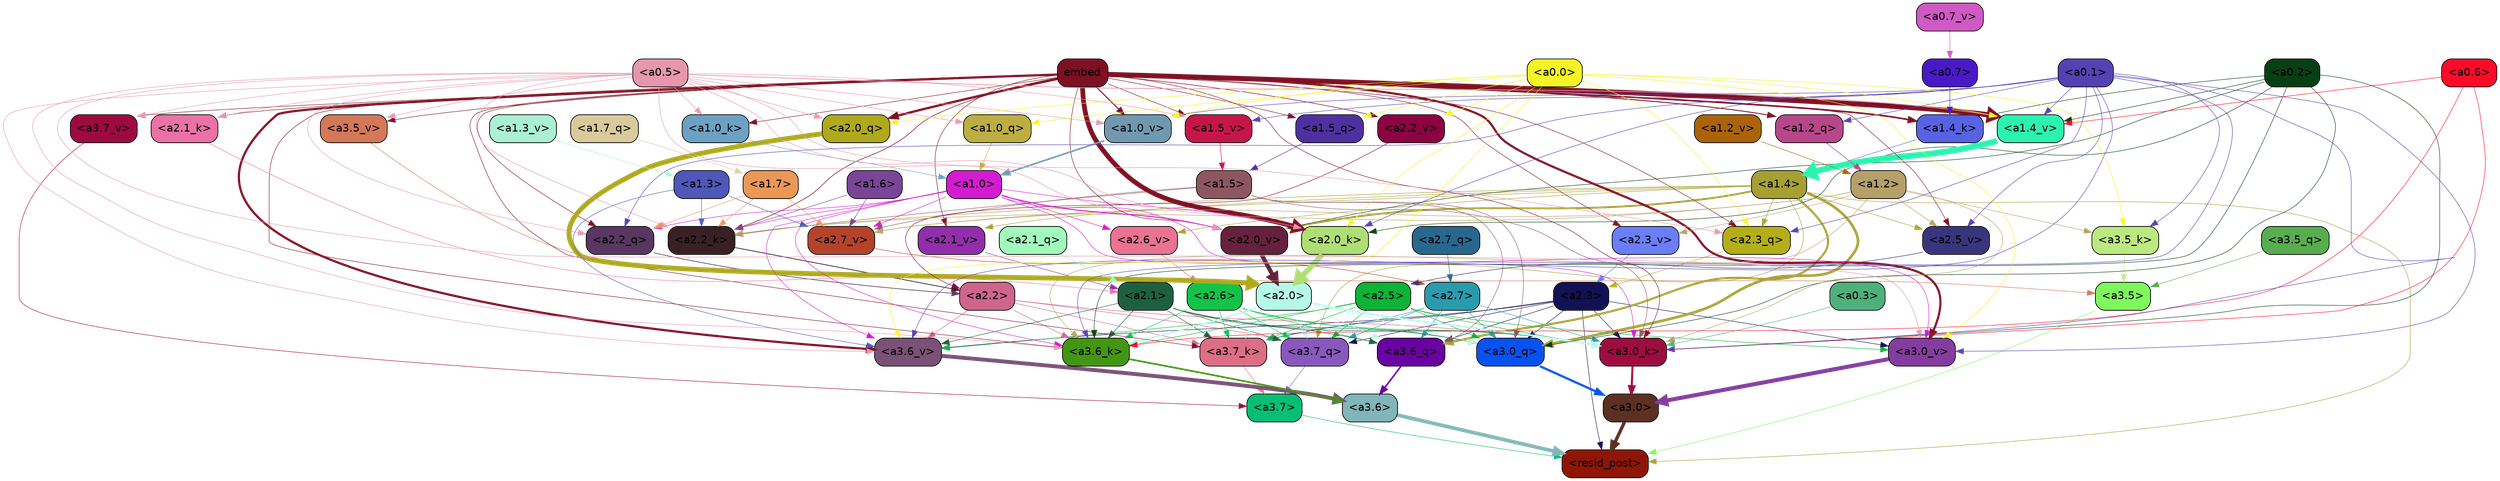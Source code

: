 strict digraph "" {
	graph [bgcolor=transparent,
		layout=dot,
		overlap=false,
		splines=true
	];
	"<a3.7>"	[color=black,
		fillcolor="#07be74",
		fontname=Helvetica,
		shape=box,
		style="filled, rounded"];
	"<resid_post>"	[color=black,
		fillcolor="#8f1606",
		fontname=Helvetica,
		shape=box,
		style="filled, rounded"];
	"<a3.7>" -> "<resid_post>"	[color="#07be74",
		penwidth=0.6];
	"<a3.6>"	[color=black,
		fillcolor="#82b5b8",
		fontname=Helvetica,
		shape=box,
		style="filled, rounded"];
	"<a3.6>" -> "<resid_post>"	[color="#82b5b8",
		penwidth=4.646730065345764];
	"<a3.5>"	[color=black,
		fillcolor="#7ef85c",
		fontname=Helvetica,
		shape=box,
		style="filled, rounded"];
	"<a3.5>" -> "<resid_post>"	[color="#7ef85c",
		penwidth=0.6];
	"<a3.0>"	[color=black,
		fillcolor="#5c3022",
		fontname=Helvetica,
		shape=box,
		style="filled, rounded"];
	"<a3.0>" -> "<resid_post>"	[color="#5c3022",
		penwidth=4.323132634162903];
	"<a2.3>"	[color=black,
		fillcolor="#121153",
		fontname=Helvetica,
		shape=box,
		style="filled, rounded"];
	"<a2.3>" -> "<resid_post>"	[color="#121153",
		penwidth=0.6];
	"<a3.7_q>"	[color=black,
		fillcolor="#8958bd",
		fontname=Helvetica,
		shape=box,
		style="filled, rounded"];
	"<a2.3>" -> "<a3.7_q>"	[color="#121153",
		penwidth=0.6];
	"<a3.6_q>"	[color=black,
		fillcolor="#6a02a3",
		fontname=Helvetica,
		shape=box,
		style="filled, rounded"];
	"<a2.3>" -> "<a3.6_q>"	[color="#121153",
		penwidth=0.6];
	"<a3.0_q>"	[color=black,
		fillcolor="#0752f0",
		fontname=Helvetica,
		shape=box,
		style="filled, rounded"];
	"<a2.3>" -> "<a3.0_q>"	[color="#121153",
		penwidth=0.6];
	"<a3.7_k>"	[color=black,
		fillcolor="#dd6e86",
		fontname=Helvetica,
		shape=box,
		style="filled, rounded"];
	"<a2.3>" -> "<a3.7_k>"	[color="#121153",
		penwidth=0.6];
	"<a3.0_k>"	[color=black,
		fillcolor="#9d0d3f",
		fontname=Helvetica,
		shape=box,
		style="filled, rounded"];
	"<a2.3>" -> "<a3.0_k>"	[color="#121153",
		penwidth=0.6];
	"<a3.6_v>"	[color=black,
		fillcolor="#7a5177",
		fontname=Helvetica,
		shape=box,
		style="filled, rounded"];
	"<a2.3>" -> "<a3.6_v>"	[color="#121153",
		penwidth=0.6];
	"<a3.0_v>"	[color=black,
		fillcolor="#843d9f",
		fontname=Helvetica,
		shape=box,
		style="filled, rounded"];
	"<a2.3>" -> "<a3.0_v>"	[color="#121153",
		penwidth=0.6];
	"<a1.4>"	[color=black,
		fillcolor="#a6a033",
		fontname=Helvetica,
		shape=box,
		style="filled, rounded"];
	"<a1.4>" -> "<resid_post>"	[color="#a6a033",
		penwidth=0.6];
	"<a1.4>" -> "<a3.7_q>"	[color="#a6a033",
		penwidth=0.6];
	"<a1.4>" -> "<a3.6_q>"	[color="#a6a033",
		penwidth=2.700703263282776];
	"<a1.4>" -> "<a3.0_q>"	[color="#a6a033",
		penwidth=3.34255850315094];
	"<a2.3_q>"	[color=black,
		fillcolor="#b4ae19",
		fontname=Helvetica,
		shape=box,
		style="filled, rounded"];
	"<a1.4>" -> "<a2.3_q>"	[color="#a6a033",
		penwidth=0.6];
	"<a2.2_k>"	[color=black,
		fillcolor="#392026",
		fontname=Helvetica,
		shape=box,
		style="filled, rounded"];
	"<a1.4>" -> "<a2.2_k>"	[color="#a6a033",
		penwidth=0.6];
	"<a2.7_v>"	[color=black,
		fillcolor="#b4432a",
		fontname=Helvetica,
		shape=box,
		style="filled, rounded"];
	"<a1.4>" -> "<a2.7_v>"	[color="#a6a033",
		penwidth=0.6];
	"<a2.6_v>"	[color=black,
		fillcolor="#ea7293",
		fontname=Helvetica,
		shape=box,
		style="filled, rounded"];
	"<a1.4>" -> "<a2.6_v>"	[color="#a6a033",
		penwidth=0.6];
	"<a2.5_v>"	[color=black,
		fillcolor="#39357d",
		fontname=Helvetica,
		shape=box,
		style="filled, rounded"];
	"<a1.4>" -> "<a2.5_v>"	[color="#a6a033",
		penwidth=0.6];
	"<a2.1_v>"	[color=black,
		fillcolor="#922eab",
		fontname=Helvetica,
		shape=box,
		style="filled, rounded"];
	"<a1.4>" -> "<a2.1_v>"	[color="#a6a033",
		penwidth=0.6];
	"<a2.0_v>"	[color=black,
		fillcolor="#65213e",
		fontname=Helvetica,
		shape=box,
		style="filled, rounded"];
	"<a1.4>" -> "<a2.0_v>"	[color="#a6a033",
		penwidth=2.387977123260498];
	"<a3.7_q>" -> "<a3.7>"	[color="#8958bd",
		penwidth=0.6];
	"<a3.6_q>" -> "<a3.6>"	[color="#6a02a3",
		penwidth=2.03758105635643];
	"<a3.5_q>"	[color=black,
		fillcolor="#58ad4e",
		fontname=Helvetica,
		shape=box,
		style="filled, rounded"];
	"<a3.5_q>" -> "<a3.5>"	[color="#58ad4e",
		penwidth=0.6];
	"<a3.0_q>" -> "<a3.0>"	[color="#0752f0",
		penwidth=2.8638100624084473];
	"<a3.7_k>" -> "<a3.7>"	[color="#dd6e86",
		penwidth=0.6];
	"<a3.6_k>"	[color=black,
		fillcolor="#439612",
		fontname=Helvetica,
		shape=box,
		style="filled, rounded"];
	"<a3.6_k>" -> "<a3.6>"	[color="#439612",
		penwidth=2.174198240041733];
	"<a3.5_k>"	[color=black,
		fillcolor="#bbe980",
		fontname=Helvetica,
		shape=box,
		style="filled, rounded"];
	"<a3.5_k>" -> "<a3.5>"	[color="#bbe980",
		penwidth=0.6];
	"<a3.0_k>" -> "<a3.0>"	[color="#9d0d3f",
		penwidth=2.6274144649505615];
	"<a3.7_v>"	[color=black,
		fillcolor="#9e0a40",
		fontname=Helvetica,
		shape=box,
		style="filled, rounded"];
	"<a3.7_v>" -> "<a3.7>"	[color="#9e0a40",
		penwidth=0.6];
	"<a3.6_v>" -> "<a3.6>"	[color="#7a5177",
		penwidth=5.002329230308533];
	"<a3.5_v>"	[color=black,
		fillcolor="#d5785a",
		fontname=Helvetica,
		shape=box,
		style="filled, rounded"];
	"<a3.5_v>" -> "<a3.5>"	[color="#d5785a",
		penwidth=0.6];
	"<a3.0_v>" -> "<a3.0>"	[color="#843d9f",
		penwidth=5.188832879066467];
	"<a2.7>"	[color=black,
		fillcolor="#2a9bac",
		fontname=Helvetica,
		shape=box,
		style="filled, rounded"];
	"<a2.7>" -> "<a3.7_q>"	[color="#2a9bac",
		penwidth=0.6];
	"<a2.7>" -> "<a3.6_q>"	[color="#2a9bac",
		penwidth=0.6];
	"<a2.7>" -> "<a3.0_q>"	[color="#2a9bac",
		penwidth=0.6];
	"<a2.7>" -> "<a3.7_k>"	[color="#2a9bac",
		penwidth=0.6];
	"<a2.7>" -> "<a3.0_k>"	[color="#2a9bac",
		penwidth=0.6];
	"<a2.6>"	[color=black,
		fillcolor="#13c34a",
		fontname=Helvetica,
		shape=box,
		style="filled, rounded"];
	"<a2.6>" -> "<a3.7_q>"	[color="#13c34a",
		penwidth=0.6];
	"<a2.6>" -> "<a3.6_q>"	[color="#13c34a",
		penwidth=0.6];
	"<a2.6>" -> "<a3.0_q>"	[color="#13c34a",
		penwidth=0.6];
	"<a2.6>" -> "<a3.7_k>"	[color="#13c34a",
		penwidth=0.6];
	"<a2.6>" -> "<a3.6_k>"	[color="#13c34a",
		penwidth=0.6];
	"<a2.6>" -> "<a3.0_k>"	[color="#13c34a",
		penwidth=0.6];
	"<a2.5>"	[color=black,
		fillcolor="#0cb336",
		fontname=Helvetica,
		shape=box,
		style="filled, rounded"];
	"<a2.5>" -> "<a3.7_q>"	[color="#0cb336",
		penwidth=0.6];
	"<a2.5>" -> "<a3.0_q>"	[color="#0cb336",
		penwidth=0.6];
	"<a2.5>" -> "<a3.7_k>"	[color="#0cb336",
		penwidth=0.6];
	"<a2.5>" -> "<a3.6_k>"	[color="#0cb336",
		penwidth=0.6];
	"<a2.5>" -> "<a3.0_k>"	[color="#0cb336",
		penwidth=0.6];
	"<a2.5>" -> "<a3.6_v>"	[color="#0cb336",
		penwidth=0.6];
	"<a2.5>" -> "<a3.0_v>"	[color="#0cb336",
		penwidth=0.6];
	"<a2.2>"	[color=black,
		fillcolor="#cf658b",
		fontname=Helvetica,
		shape=box,
		style="filled, rounded"];
	"<a2.2>" -> "<a3.7_q>"	[color="#cf658b",
		penwidth=0.6];
	"<a2.2>" -> "<a3.7_k>"	[color="#cf658b",
		penwidth=0.6];
	"<a2.2>" -> "<a3.6_k>"	[color="#cf658b",
		penwidth=0.6];
	"<a2.2>" -> "<a3.0_k>"	[color="#cf658b",
		penwidth=0.6];
	"<a2.2>" -> "<a3.6_v>"	[color="#cf658b",
		penwidth=0.6];
	"<a2.1>"	[color=black,
		fillcolor="#1d6040",
		fontname=Helvetica,
		shape=box,
		style="filled, rounded"];
	"<a2.1>" -> "<a3.7_q>"	[color="#1d6040",
		penwidth=0.6];
	"<a2.1>" -> "<a3.6_q>"	[color="#1d6040",
		penwidth=0.6];
	"<a2.1>" -> "<a3.0_q>"	[color="#1d6040",
		penwidth=0.6];
	"<a2.1>" -> "<a3.7_k>"	[color="#1d6040",
		penwidth=0.6];
	"<a2.1>" -> "<a3.6_k>"	[color="#1d6040",
		penwidth=0.6];
	"<a2.1>" -> "<a3.0_k>"	[color="#1d6040",
		penwidth=0.6];
	"<a2.1>" -> "<a3.6_v>"	[color="#1d6040",
		penwidth=0.6];
	"<a2.0>"	[color=black,
		fillcolor="#b6f8e7",
		fontname=Helvetica,
		shape=box,
		style="filled, rounded"];
	"<a2.0>" -> "<a3.7_q>"	[color="#b6f8e7",
		penwidth=0.6];
	"<a2.0>" -> "<a3.6_q>"	[color="#b6f8e7",
		penwidth=0.6];
	"<a2.0>" -> "<a3.0_q>"	[color="#b6f8e7",
		penwidth=0.6];
	"<a2.0>" -> "<a3.7_k>"	[color="#b6f8e7",
		penwidth=0.6];
	"<a2.0>" -> "<a3.6_k>"	[color="#b6f8e7",
		penwidth=1.6454488784074783];
	"<a2.0>" -> "<a3.0_k>"	[color="#b6f8e7",
		penwidth=2.2218968719244003];
	"<a1.5>"	[color=black,
		fillcolor="#8e5760",
		fontname=Helvetica,
		shape=box,
		style="filled, rounded"];
	"<a1.5>" -> "<a3.6_q>"	[color="#8e5760",
		penwidth=0.6];
	"<a1.5>" -> "<a3.0_q>"	[color="#8e5760",
		penwidth=0.6];
	"<a1.5>" -> "<a3.0_k>"	[color="#8e5760",
		penwidth=0.6];
	"<a1.5>" -> "<a2.2_k>"	[color="#8e5760",
		penwidth=0.6];
	"<a1.5>" -> "<a2.7_v>"	[color="#8e5760",
		penwidth=0.6];
	"<a0.2>"	[color=black,
		fillcolor="#093f14",
		fontname=Helvetica,
		shape=box,
		style="filled, rounded"];
	"<a0.2>" -> "<a3.0_q>"	[color="#093f14",
		penwidth=0.6];
	"<a0.2>" -> "<a3.6_k>"	[color="#093f14",
		penwidth=0.6];
	"<a0.2>" -> "<a3.0_k>"	[color="#093f14",
		penwidth=0.6];
	"<a2.0_k>"	[color=black,
		fillcolor="#afdf74",
		fontname=Helvetica,
		shape=box,
		style="filled, rounded"];
	"<a0.2>" -> "<a2.0_k>"	[color="#093f14",
		penwidth=0.6];
	"<a0.2>" -> "<a2.0_v>"	[color="#093f14",
		penwidth=0.6];
	"<a1.4_k>"	[color=black,
		fillcolor="#5863e3",
		fontname=Helvetica,
		shape=box,
		style="filled, rounded"];
	"<a0.2>" -> "<a1.4_k>"	[color="#093f14",
		penwidth=0.6];
	"<a1.4_v>"	[color=black,
		fillcolor="#2bf3af",
		fontname=Helvetica,
		shape=box,
		style="filled, rounded"];
	"<a0.2>" -> "<a1.4_v>"	[color="#093f14",
		penwidth=0.6];
	embed	[color=black,
		fillcolor="#7f1023",
		fontname=Helvetica,
		shape=box,
		style="filled, rounded"];
	embed -> "<a3.7_k>"	[color="#7f1023",
		penwidth=0.6];
	embed -> "<a3.6_k>"	[color="#7f1023",
		penwidth=0.6];
	embed -> "<a3.0_k>"	[color="#7f1023",
		penwidth=0.6];
	embed -> "<a3.7_v>"	[color="#7f1023",
		penwidth=0.6];
	embed -> "<a3.6_v>"	[color="#7f1023",
		penwidth=2.8301228284835815];
	embed -> "<a3.5_v>"	[color="#7f1023",
		penwidth=0.6];
	embed -> "<a3.0_v>"	[color="#7f1023",
		penwidth=2.7660785913467407];
	embed -> "<a2.3_q>"	[color="#7f1023",
		penwidth=0.6];
	"<a2.2_q>"	[color=black,
		fillcolor="#5a3761",
		fontname=Helvetica,
		shape=box,
		style="filled, rounded"];
	embed -> "<a2.2_q>"	[color="#7f1023",
		penwidth=0.6];
	"<a2.0_q>"	[color=black,
		fillcolor="#aea91d",
		fontname=Helvetica,
		shape=box,
		style="filled, rounded"];
	embed -> "<a2.0_q>"	[color="#7f1023",
		penwidth=2.918822765350342];
	embed -> "<a2.2_k>"	[color="#7f1023",
		penwidth=0.7099294662475586];
	"<a2.1_k>"	[color=black,
		fillcolor="#ea72a7",
		fontname=Helvetica,
		shape=box,
		style="filled, rounded"];
	embed -> "<a2.1_k>"	[color="#7f1023",
		penwidth=0.6];
	embed -> "<a2.0_k>"	[color="#7f1023",
		penwidth=6.075345039367676];
	embed -> "<a2.5_v>"	[color="#7f1023",
		penwidth=0.6];
	"<a2.3_v>"	[color=black,
		fillcolor="#697ef8",
		fontname=Helvetica,
		shape=box,
		style="filled, rounded"];
	embed -> "<a2.3_v>"	[color="#7f1023",
		penwidth=0.6];
	"<a2.2_v>"	[color=black,
		fillcolor="#8d0342",
		fontname=Helvetica,
		shape=box,
		style="filled, rounded"];
	embed -> "<a2.2_v>"	[color="#7f1023",
		penwidth=0.6909599304199219];
	embed -> "<a2.1_v>"	[color="#7f1023",
		penwidth=0.6];
	embed -> "<a2.0_v>"	[color="#7f1023",
		penwidth=0.6];
	"<a1.5_q>"	[color=black,
		fillcolor="#4e31a0",
		fontname=Helvetica,
		shape=box,
		style="filled, rounded"];
	embed -> "<a1.5_q>"	[color="#7f1023",
		penwidth=0.6];
	"<a1.2_q>"	[color=black,
		fillcolor="#b7478a",
		fontname=Helvetica,
		shape=box,
		style="filled, rounded"];
	embed -> "<a1.2_q>"	[color="#7f1023",
		penwidth=1.1075286865234375];
	embed -> "<a1.4_k>"	[color="#7f1023",
		penwidth=2.043105125427246];
	"<a1.0_k>"	[color=black,
		fillcolor="#6da1c4",
		fontname=Helvetica,
		shape=box,
		style="filled, rounded"];
	embed -> "<a1.0_k>"	[color="#7f1023",
		penwidth=0.6];
	"<a1.5_v>"	[color=black,
		fillcolor="#c61649",
		fontname=Helvetica,
		shape=box,
		style="filled, rounded"];
	embed -> "<a1.5_v>"	[color="#7f1023",
		penwidth=0.6];
	embed -> "<a1.4_v>"	[color="#7f1023",
		penwidth=6.46385931968689];
	"<a1.0_v>"	[color=black,
		fillcolor="#7099b0",
		fontname=Helvetica,
		shape=box,
		style="filled, rounded"];
	embed -> "<a1.0_v>"	[color="#7f1023",
		penwidth=1.273291826248169];
	"<a1.2>"	[color=black,
		fillcolor="#b6a069",
		fontname=Helvetica,
		shape=box,
		style="filled, rounded"];
	"<a1.2>" -> "<a3.6_k>"	[color="#b6a069",
		penwidth=0.6];
	"<a1.2>" -> "<a3.5_k>"	[color="#b6a069",
		penwidth=0.6];
	"<a1.2>" -> "<a3.0_k>"	[color="#b6a069",
		penwidth=0.6];
	"<a1.2>" -> "<a2.2_k>"	[color="#b6a069",
		penwidth=0.6];
	"<a1.2>" -> "<a2.7_v>"	[color="#b6a069",
		penwidth=0.6];
	"<a1.2>" -> "<a2.5_v>"	[color="#b6a069",
		penwidth=0.6];
	"<a1.2>" -> "<a2.3_v>"	[color="#b6a069",
		penwidth=0.6];
	"<a1.0>"	[color=black,
		fillcolor="#d51bd2",
		fontname=Helvetica,
		shape=box,
		style="filled, rounded"];
	"<a1.0>" -> "<a3.6_k>"	[color="#d51bd2",
		penwidth=0.6];
	"<a1.0>" -> "<a3.0_k>"	[color="#d51bd2",
		penwidth=0.6];
	"<a1.0>" -> "<a3.6_v>"	[color="#d51bd2",
		penwidth=0.6];
	"<a1.0>" -> "<a3.0_v>"	[color="#d51bd2",
		penwidth=0.6];
	"<a1.0>" -> "<a2.2_q>"	[color="#d51bd2",
		penwidth=0.6];
	"<a1.0>" -> "<a2.2_k>"	[color="#d51bd2",
		penwidth=0.6];
	"<a1.0>" -> "<a2.0_k>"	[color="#d51bd2",
		penwidth=0.6];
	"<a1.0>" -> "<a2.7_v>"	[color="#d51bd2",
		penwidth=0.6];
	"<a1.0>" -> "<a2.6_v>"	[color="#d51bd2",
		penwidth=0.6];
	"<a1.0>" -> "<a2.0_v>"	[color="#d51bd2",
		penwidth=1.2435333728790283];
	"<a0.6>"	[color=black,
		fillcolor="#ff0b29",
		fontname=Helvetica,
		shape=box,
		style="filled, rounded"];
	"<a0.6>" -> "<a3.6_k>"	[color="#ff0b29",
		penwidth=0.6];
	"<a0.6>" -> "<a3.0_k>"	[color="#ff0b29",
		penwidth=0.6];
	"<a0.6>" -> "<a1.4_v>"	[color="#ff0b29",
		penwidth=0.6];
	"<a0.5>"	[color=black,
		fillcolor="#e697ac",
		fontname=Helvetica,
		shape=box,
		style="filled, rounded"];
	"<a0.5>" -> "<a3.6_k>"	[color="#e697ac",
		penwidth=0.6];
	"<a0.5>" -> "<a3.7_v>"	[color="#e697ac",
		penwidth=0.6];
	"<a0.5>" -> "<a3.6_v>"	[color="#e697ac",
		penwidth=0.6];
	"<a0.5>" -> "<a3.5_v>"	[color="#e697ac",
		penwidth=0.6];
	"<a0.5>" -> "<a3.0_v>"	[color="#e697ac",
		penwidth=0.6124261617660522];
	"<a0.5>" -> "<a2.3_q>"	[color="#e697ac",
		penwidth=0.6];
	"<a0.5>" -> "<a2.2_q>"	[color="#e697ac",
		penwidth=0.6];
	"<a0.5>" -> "<a2.0_q>"	[color="#e697ac",
		penwidth=0.6];
	"<a0.5>" -> "<a2.2_k>"	[color="#e697ac",
		penwidth=0.6];
	"<a0.5>" -> "<a2.1_k>"	[color="#e697ac",
		penwidth=0.6];
	"<a0.5>" -> "<a2.0_k>"	[color="#e697ac",
		penwidth=0.6112704277038574];
	"<a0.5>" -> "<a2.0_v>"	[color="#e697ac",
		penwidth=0.6];
	"<a1.0_q>"	[color=black,
		fillcolor="#bcae43",
		fontname=Helvetica,
		shape=box,
		style="filled, rounded"];
	"<a0.5>" -> "<a1.0_q>"	[color="#e697ac",
		penwidth=0.6];
	"<a0.5>" -> "<a1.0_k>"	[color="#e697ac",
		penwidth=0.6];
	"<a0.5>" -> "<a1.5_v>"	[color="#e697ac",
		penwidth=0.6];
	"<a0.5>" -> "<a1.4_v>"	[color="#e697ac",
		penwidth=0.9145197868347168];
	"<a0.5>" -> "<a1.0_v>"	[color="#e697ac",
		penwidth=0.6];
	"<a0.1>"	[color=black,
		fillcolor="#5441b4",
		fontname=Helvetica,
		shape=box,
		style="filled, rounded"];
	"<a0.1>" -> "<a3.6_k>"	[color="#5441b4",
		penwidth=0.6];
	"<a0.1>" -> "<a3.5_k>"	[color="#5441b4",
		penwidth=0.6];
	"<a0.1>" -> "<a3.0_k>"	[color="#5441b4",
		penwidth=0.6];
	"<a0.1>" -> "<a3.6_v>"	[color="#5441b4",
		penwidth=0.6];
	"<a0.1>" -> "<a3.0_v>"	[color="#5441b4",
		penwidth=0.6];
	"<a0.1>" -> "<a2.3_q>"	[color="#5441b4",
		penwidth=0.6];
	"<a0.1>" -> "<a2.2_q>"	[color="#5441b4",
		penwidth=0.6];
	"<a0.1>" -> "<a2.0_k>"	[color="#5441b4",
		penwidth=0.6];
	"<a0.1>" -> "<a2.5_v>"	[color="#5441b4",
		penwidth=0.6];
	"<a0.1>" -> "<a1.2_q>"	[color="#5441b4",
		penwidth=0.6];
	"<a0.1>" -> "<a1.5_v>"	[color="#5441b4",
		penwidth=0.6];
	"<a0.1>" -> "<a1.4_v>"	[color="#5441b4",
		penwidth=0.6];
	"<a0.1>" -> "<a1.0_v>"	[color="#5441b4",
		penwidth=0.6];
	"<a0.0>"	[color=black,
		fillcolor="#f4f326",
		fontname=Helvetica,
		shape=box,
		style="filled, rounded"];
	"<a0.0>" -> "<a3.5_k>"	[color="#f4f326",
		penwidth=0.6];
	"<a0.0>" -> "<a3.6_v>"	[color="#f4f326",
		penwidth=0.6];
	"<a0.0>" -> "<a3.0_v>"	[color="#f4f326",
		penwidth=0.6];
	"<a0.0>" -> "<a2.3_q>"	[color="#f4f326",
		penwidth=0.6];
	"<a0.0>" -> "<a2.0_q>"	[color="#f4f326",
		penwidth=0.6];
	"<a0.0>" -> "<a2.0_k>"	[color="#f4f326",
		penwidth=0.6];
	"<a0.0>" -> "<a2.2_v>"	[color="#f4f326",
		penwidth=0.6];
	"<a0.0>" -> "<a1.5_q>"	[color="#f4f326",
		penwidth=0.6];
	"<a0.0>" -> "<a1.0_q>"	[color="#f4f326",
		penwidth=0.6];
	"<a0.0>" -> "<a1.4_v>"	[color="#f4f326",
		penwidth=0.6];
	"<a0.0>" -> "<a1.0_v>"	[color="#f4f326",
		penwidth=0.6];
	"<a0.3>"	[color=black,
		fillcolor="#4db17b",
		fontname=Helvetica,
		shape=box,
		style="filled, rounded"];
	"<a0.3>" -> "<a3.0_k>"	[color="#4db17b",
		penwidth=0.6];
	"<a1.3>"	[color=black,
		fillcolor="#4d58b8",
		fontname=Helvetica,
		shape=box,
		style="filled, rounded"];
	"<a1.3>" -> "<a3.6_v>"	[color="#4d58b8",
		penwidth=0.6];
	"<a1.3>" -> "<a2.2_k>"	[color="#4d58b8",
		penwidth=0.6];
	"<a1.3>" -> "<a2.7_v>"	[color="#4d58b8",
		penwidth=0.6];
	"<a2.7_q>"	[color=black,
		fillcolor="#28678e",
		fontname=Helvetica,
		shape=box,
		style="filled, rounded"];
	"<a2.7_q>" -> "<a2.7>"	[color="#28678e",
		penwidth=0.6];
	"<a2.3_q>" -> "<a2.3>"	[color="#b4ae19",
		penwidth=0.6];
	"<a2.2_q>" -> "<a2.2>"	[color="#5a3761",
		penwidth=0.8114519119262695];
	"<a2.1_q>"	[color=black,
		fillcolor="#a1fabb",
		fontname=Helvetica,
		shape=box,
		style="filled, rounded"];
	"<a2.1_q>" -> "<a2.1>"	[color="#a1fabb",
		penwidth=0.6];
	"<a2.0_q>" -> "<a2.0>"	[color="#aea91d",
		penwidth=6.2323237657547];
	"<a2.2_k>" -> "<a2.2>"	[color="#392026",
		penwidth=0.9331893920898438];
	"<a2.1_k>" -> "<a2.1>"	[color="#ea72a7",
		penwidth=0.6];
	"<a2.0_k>" -> "<a2.0>"	[color="#afdf74",
		penwidth=7.158664226531982];
	"<a2.7_v>" -> "<a2.7>"	[color="#b4432a",
		penwidth=0.6];
	"<a2.6_v>" -> "<a2.6>"	[color="#ea7293",
		penwidth=0.6];
	"<a2.5_v>" -> "<a2.5>"	[color="#39357d",
		penwidth=0.6657319068908691];
	"<a2.3_v>" -> "<a2.3>"	[color="#697ef8",
		penwidth=0.6];
	"<a2.2_v>" -> "<a2.2>"	[color="#8d0342",
		penwidth=0.6];
	"<a2.1_v>" -> "<a2.1>"	[color="#922eab",
		penwidth=0.6];
	"<a2.0_v>" -> "<a2.0>"	[color="#65213e",
		penwidth=5.380099236965179];
	"<a1.7>"	[color=black,
		fillcolor="#eb9756",
		fontname=Helvetica,
		shape=box,
		style="filled, rounded"];
	"<a1.7>" -> "<a2.2_q>"	[color="#eb9756",
		penwidth=0.6];
	"<a1.7>" -> "<a2.2_k>"	[color="#eb9756",
		penwidth=0.6];
	"<a1.7>" -> "<a2.7_v>"	[color="#eb9756",
		penwidth=0.6];
	"<a1.6>"	[color=black,
		fillcolor="#794596",
		fontname=Helvetica,
		shape=box,
		style="filled, rounded"];
	"<a1.6>" -> "<a2.2_k>"	[color="#794596",
		penwidth=0.6];
	"<a1.6>" -> "<a2.7_v>"	[color="#794596",
		penwidth=0.6];
	"<a1.7_q>"	[color=black,
		fillcolor="#d8ca9b",
		fontname=Helvetica,
		shape=box,
		style="filled, rounded"];
	"<a1.7_q>" -> "<a1.7>"	[color="#d8ca9b",
		penwidth=0.6];
	"<a1.5_q>" -> "<a1.5>"	[color="#4e31a0",
		penwidth=0.6];
	"<a1.2_q>" -> "<a1.2>"	[color="#b7478a",
		penwidth=0.6965713500976562];
	"<a1.0_q>" -> "<a1.0>"	[color="#bcae43",
		penwidth=0.6];
	"<a1.4_k>" -> "<a1.4>"	[color="#5863e3",
		penwidth=0.6];
	"<a1.0_k>" -> "<a1.0>"	[color="#6da1c4",
		penwidth=0.6];
	"<a1.5_v>" -> "<a1.5>"	[color="#c61649",
		penwidth=0.6];
	"<a1.4_v>" -> "<a1.4>"	[color="#2bf3af",
		penwidth=7.649995803833008];
	"<a1.3_v>"	[color=black,
		fillcolor="#abefd4",
		fontname=Helvetica,
		shape=box,
		style="filled, rounded"];
	"<a1.3_v>" -> "<a1.3>"	[color="#abefd4",
		penwidth=0.6];
	"<a1.2_v>"	[color=black,
		fillcolor="#ac6308",
		fontname=Helvetica,
		shape=box,
		style="filled, rounded"];
	"<a1.2_v>" -> "<a1.2>"	[color="#ac6308",
		penwidth=0.6];
	"<a1.0_v>" -> "<a1.0>"	[color="#7099b0",
		penwidth=2.050852060317993];
	"<a0.7>"	[color=black,
		fillcolor="#4919c8",
		fontname=Helvetica,
		shape=box,
		style="filled, rounded"];
	"<a0.7>" -> "<a1.4_k>"	[color="#4919c8",
		penwidth=0.6];
	"<a0.7_v>"	[color=black,
		fillcolor="#d059c4",
		fontname=Helvetica,
		shape=box,
		style="filled, rounded"];
	"<a0.7_v>" -> "<a0.7>"	[color="#d059c4",
		penwidth=0.6];
}
